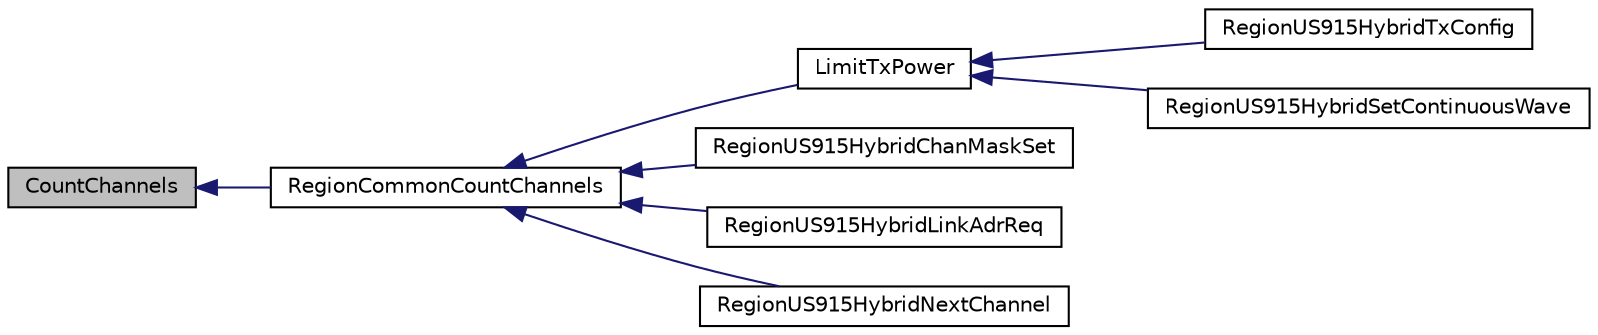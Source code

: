 digraph "CountChannels"
{
  edge [fontname="Helvetica",fontsize="10",labelfontname="Helvetica",labelfontsize="10"];
  node [fontname="Helvetica",fontsize="10",shape=record];
  rankdir="LR";
  Node1 [label="CountChannels",height=0.2,width=0.4,color="black", fillcolor="grey75", style="filled", fontcolor="black"];
  Node1 -> Node2 [dir="back",color="midnightblue",fontsize="10",style="solid",fontname="Helvetica"];
  Node2 [label="RegionCommonCountChannels",height=0.2,width=0.4,color="black", fillcolor="white", style="filled",URL="$group___r_e_g_i_o_n_c_o_m_m_o_n.html#gac23f0831812f610f57f42f6cf87368c9",tooltip="Counts the number of active channels in a given channels mask. This is a generic function and valid f..."];
  Node2 -> Node3 [dir="back",color="midnightblue",fontsize="10",style="solid",fontname="Helvetica"];
  Node3 [label="LimitTxPower",height=0.2,width=0.4,color="black", fillcolor="white", style="filled",URL="$_region_u_s915-_hybrid_8c.html#af2821991c6e6dad3e196b01f6cf1d542"];
  Node3 -> Node4 [dir="back",color="midnightblue",fontsize="10",style="solid",fontname="Helvetica"];
  Node4 [label="RegionUS915HybridTxConfig",height=0.2,width=0.4,color="black", fillcolor="white", style="filled",URL="$group___r_e_g_i_o_n_u_s915_h_y_b.html#gaad87151c4921c1caae24b3b8bb4135b9",tooltip="TX configuration. "];
  Node3 -> Node5 [dir="back",color="midnightblue",fontsize="10",style="solid",fontname="Helvetica"];
  Node5 [label="RegionUS915HybridSetContinuousWave",height=0.2,width=0.4,color="black", fillcolor="white", style="filled",URL="$group___r_e_g_i_o_n_u_s915_h_y_b.html#gad7b0e2c75aff473cd0c4287d4c6f24d1",tooltip="Sets the radio into continuous wave mode. "];
  Node2 -> Node6 [dir="back",color="midnightblue",fontsize="10",style="solid",fontname="Helvetica"];
  Node6 [label="RegionUS915HybridChanMaskSet",height=0.2,width=0.4,color="black", fillcolor="white", style="filled",URL="$group___r_e_g_i_o_n_u_s915_h_y_b.html#gab7d8969e0b1037572a6703d7995c44e3",tooltip="Sets a channels mask. "];
  Node2 -> Node7 [dir="back",color="midnightblue",fontsize="10",style="solid",fontname="Helvetica"];
  Node7 [label="RegionUS915HybridLinkAdrReq",height=0.2,width=0.4,color="black", fillcolor="white", style="filled",URL="$group___r_e_g_i_o_n_u_s915_h_y_b.html#gade4dc50b11235e0a6675b0d22240dea2",tooltip="The function processes a Link ADR Request. "];
  Node2 -> Node8 [dir="back",color="midnightblue",fontsize="10",style="solid",fontname="Helvetica"];
  Node8 [label="RegionUS915HybridNextChannel",height=0.2,width=0.4,color="black", fillcolor="white", style="filled",URL="$group___r_e_g_i_o_n_u_s915_h_y_b.html#gae74c05f827a9ed78b0ec0cacdec45f28",tooltip="Searches and set the next random available channel "];
}
